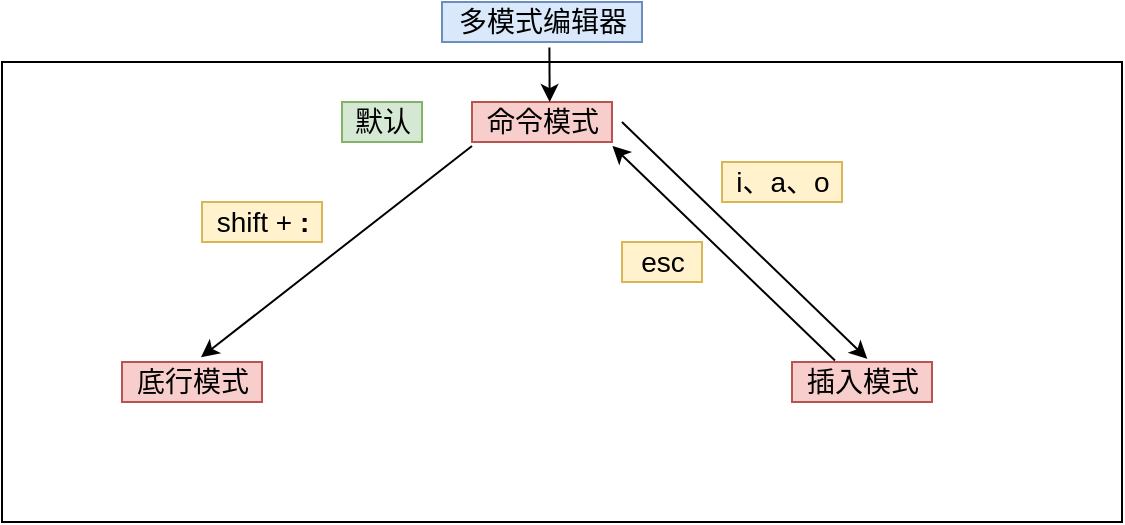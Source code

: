 <mxfile version="16.2.4" type="github">
  <diagram id="3yHAgSKn5xGM-MJb-Vdv" name="Page-1">
    <mxGraphModel dx="603" dy="540" grid="1" gridSize="10" guides="1" tooltips="1" connect="1" arrows="1" fold="1" page="1" pageScale="1" pageWidth="2000" pageHeight="2000" math="0" shadow="0">
      <root>
        <mxCell id="0" />
        <mxCell id="1" parent="0" />
        <mxCell id="xHJFmMQ0QBWsZndkfXbH-2" value="多模式编辑器" style="text;html=1;align=center;verticalAlign=middle;resizable=0;points=[];autosize=1;strokeColor=#6c8ebf;fillColor=#dae8fc;fontSize=14;" vertex="1" parent="1">
          <mxGeometry x="310" y="200" width="100" height="20" as="geometry" />
        </mxCell>
        <mxCell id="xHJFmMQ0QBWsZndkfXbH-3" value="默认" style="text;html=1;align=center;verticalAlign=middle;resizable=0;points=[];autosize=1;strokeColor=#82b366;fillColor=#d5e8d4;fontSize=14;" vertex="1" parent="1">
          <mxGeometry x="260" y="250" width="40" height="20" as="geometry" />
        </mxCell>
        <mxCell id="xHJFmMQ0QBWsZndkfXbH-4" value="命令模式" style="text;html=1;align=center;verticalAlign=middle;resizable=0;points=[];autosize=1;strokeColor=#b85450;fillColor=#f8cecc;fontSize=14;" vertex="1" parent="1">
          <mxGeometry x="325" y="250" width="70" height="20" as="geometry" />
        </mxCell>
        <mxCell id="xHJFmMQ0QBWsZndkfXbH-5" value="插入模式" style="text;html=1;align=center;verticalAlign=middle;resizable=0;points=[];autosize=1;strokeColor=#b85450;fillColor=#f8cecc;fontSize=14;" vertex="1" parent="1">
          <mxGeometry x="485" y="380" width="70" height="20" as="geometry" />
        </mxCell>
        <mxCell id="xHJFmMQ0QBWsZndkfXbH-6" value="底行模式" style="text;html=1;align=center;verticalAlign=middle;resizable=0;points=[];autosize=1;strokeColor=#b85450;fillColor=#f8cecc;fontSize=14;" vertex="1" parent="1">
          <mxGeometry x="150" y="380" width="70" height="20" as="geometry" />
        </mxCell>
        <mxCell id="xHJFmMQ0QBWsZndkfXbH-7" value="" style="endArrow=classic;html=1;rounded=0;fontSize=14;entryX=0.538;entryY=-0.078;entryDx=0;entryDy=0;entryPerimeter=0;exitX=1.071;exitY=0.5;exitDx=0;exitDy=0;exitPerimeter=0;" edge="1" parent="1" source="xHJFmMQ0QBWsZndkfXbH-4" target="xHJFmMQ0QBWsZndkfXbH-5">
          <mxGeometry width="50" height="50" relative="1" as="geometry">
            <mxPoint x="340" y="370" as="sourcePoint" />
            <mxPoint x="390" y="320" as="targetPoint" />
          </mxGeometry>
        </mxCell>
        <mxCell id="xHJFmMQ0QBWsZndkfXbH-8" value="i、a、o" style="text;html=1;align=center;verticalAlign=middle;resizable=0;points=[];autosize=1;strokeColor=#d6b656;fillColor=#fff2cc;fontSize=14;" vertex="1" parent="1">
          <mxGeometry x="450" y="280" width="60" height="20" as="geometry" />
        </mxCell>
        <mxCell id="xHJFmMQ0QBWsZndkfXbH-9" value="" style="endArrow=classic;html=1;rounded=0;fontSize=14;entryX=1.003;entryY=1.098;entryDx=0;entryDy=0;entryPerimeter=0;exitX=0.307;exitY=-0.037;exitDx=0;exitDy=0;exitPerimeter=0;" edge="1" parent="1" source="xHJFmMQ0QBWsZndkfXbH-5" target="xHJFmMQ0QBWsZndkfXbH-4">
          <mxGeometry width="50" height="50" relative="1" as="geometry">
            <mxPoint x="340" y="370" as="sourcePoint" />
            <mxPoint x="390" y="320" as="targetPoint" />
          </mxGeometry>
        </mxCell>
        <mxCell id="xHJFmMQ0QBWsZndkfXbH-10" value="esc" style="text;html=1;align=center;verticalAlign=middle;resizable=0;points=[];autosize=1;strokeColor=#d6b656;fillColor=#fff2cc;fontSize=14;" vertex="1" parent="1">
          <mxGeometry x="400" y="320" width="40" height="20" as="geometry" />
        </mxCell>
        <mxCell id="xHJFmMQ0QBWsZndkfXbH-11" value="" style="endArrow=classic;html=1;rounded=0;fontSize=14;entryX=0.564;entryY=-0.118;entryDx=0;entryDy=0;entryPerimeter=0;exitX=0;exitY=1.098;exitDx=0;exitDy=0;exitPerimeter=0;" edge="1" parent="1" source="xHJFmMQ0QBWsZndkfXbH-4" target="xHJFmMQ0QBWsZndkfXbH-6">
          <mxGeometry width="50" height="50" relative="1" as="geometry">
            <mxPoint x="340" y="370" as="sourcePoint" />
            <mxPoint x="390" y="320" as="targetPoint" />
          </mxGeometry>
        </mxCell>
        <mxCell id="xHJFmMQ0QBWsZndkfXbH-12" value="shift + &lt;b&gt;:&lt;/b&gt;" style="text;html=1;align=center;verticalAlign=middle;resizable=0;points=[];autosize=1;strokeColor=#d6b656;fillColor=#fff2cc;fontSize=14;" vertex="1" parent="1">
          <mxGeometry x="190" y="300" width="60" height="20" as="geometry" />
        </mxCell>
        <mxCell id="xHJFmMQ0QBWsZndkfXbH-13" value="" style="rounded=0;whiteSpace=wrap;html=1;fontSize=14;fillColor=none;" vertex="1" parent="1">
          <mxGeometry x="90" y="230" width="560" height="230" as="geometry" />
        </mxCell>
        <mxCell id="xHJFmMQ0QBWsZndkfXbH-15" value="" style="endArrow=classic;html=1;rounded=0;fontSize=14;exitX=0.537;exitY=1.138;exitDx=0;exitDy=0;exitPerimeter=0;entryX=0.489;entryY=0.087;entryDx=0;entryDy=0;entryPerimeter=0;" edge="1" parent="1" source="xHJFmMQ0QBWsZndkfXbH-2" target="xHJFmMQ0QBWsZndkfXbH-13">
          <mxGeometry width="50" height="50" relative="1" as="geometry">
            <mxPoint x="340" y="370" as="sourcePoint" />
            <mxPoint x="390" y="320" as="targetPoint" />
          </mxGeometry>
        </mxCell>
      </root>
    </mxGraphModel>
  </diagram>
</mxfile>
